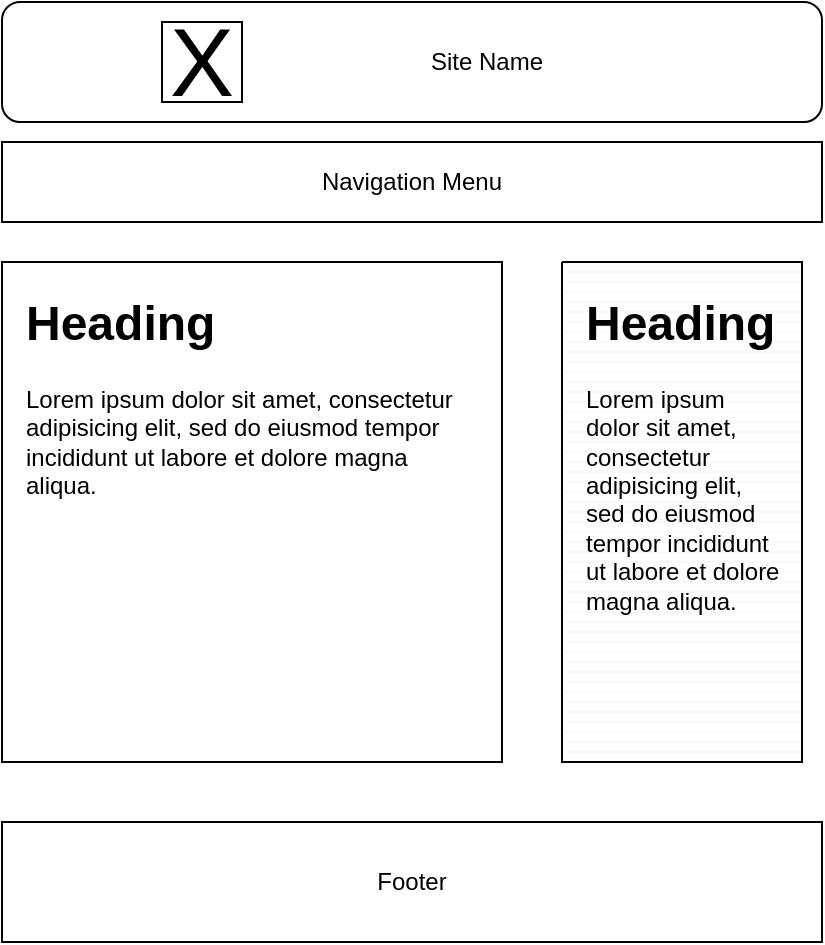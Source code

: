 <mxfile version="25.0.3">
  <diagram name="Page-1" id="Jo0BvL9cn4F53o_x2mrP">
    <mxGraphModel dx="1042" dy="565" grid="1" gridSize="10" guides="1" tooltips="1" connect="1" arrows="1" fold="1" page="1" pageScale="1" pageWidth="850" pageHeight="1100" math="0" shadow="0">
      <root>
        <mxCell id="0" />
        <mxCell id="1" parent="0" />
        <mxCell id="8eu4xcVKwgS9pIxOsbi7-1" value="" style="rounded=1;whiteSpace=wrap;html=1;" vertex="1" parent="1">
          <mxGeometry x="200" y="10" width="410" height="60" as="geometry" />
        </mxCell>
        <mxCell id="8eu4xcVKwgS9pIxOsbi7-2" value="Site Name" style="text;html=1;align=center;verticalAlign=middle;whiteSpace=wrap;rounded=0;" vertex="1" parent="1">
          <mxGeometry x="350" y="25" width="185" height="30" as="geometry" />
        </mxCell>
        <mxCell id="8eu4xcVKwgS9pIxOsbi7-3" value="&lt;font style=&quot;font-size: 48px;&quot;&gt;X&lt;/font&gt;" style="whiteSpace=wrap;html=1;aspect=fixed;" vertex="1" parent="1">
          <mxGeometry x="280" y="20" width="40" height="40" as="geometry" />
        </mxCell>
        <mxCell id="8eu4xcVKwgS9pIxOsbi7-4" value="Navigation Menu" style="rounded=0;whiteSpace=wrap;html=1;" vertex="1" parent="1">
          <mxGeometry x="200" y="80" width="410" height="40" as="geometry" />
        </mxCell>
        <mxCell id="8eu4xcVKwgS9pIxOsbi7-5" value="" style="whiteSpace=wrap;html=1;aspect=fixed;" vertex="1" parent="1">
          <mxGeometry x="200" y="140" width="250" height="250" as="geometry" />
        </mxCell>
        <mxCell id="8eu4xcVKwgS9pIxOsbi7-6" value="&lt;h1 style=&quot;margin-top: 0px;&quot;&gt;Heading&lt;/h1&gt;&lt;p&gt;Lorem ipsum dolor sit amet, consectetur adipisicing elit, sed do eiusmod tempor incididunt ut labore et dolore magna aliqua.&lt;/p&gt;" style="text;html=1;whiteSpace=wrap;overflow=hidden;rounded=0;" vertex="1" parent="1">
          <mxGeometry x="210" y="150" width="220" height="250" as="geometry" />
        </mxCell>
        <mxCell id="8eu4xcVKwgS9pIxOsbi7-8" value="" style="verticalLabelPosition=bottom;verticalAlign=top;html=1;shape=mxgraph.basic.patternFillRect;fillStyle=hor;step=5;fillStrokeWidth=0.2;fillStrokeColor=#dddddd;" vertex="1" parent="1">
          <mxGeometry x="480" y="140" width="120" height="250" as="geometry" />
        </mxCell>
        <mxCell id="8eu4xcVKwgS9pIxOsbi7-9" value="&lt;h1 style=&quot;margin-top: 0px;&quot;&gt;Heading&lt;/h1&gt;&lt;p&gt;Lorem ipsum dolor sit amet, consectetur adipisicing elit, sed do eiusmod tempor incididunt ut labore et dolore magna aliqua.&lt;/p&gt;" style="text;html=1;whiteSpace=wrap;overflow=hidden;rounded=0;" vertex="1" parent="1">
          <mxGeometry x="490" y="150" width="100" height="250" as="geometry" />
        </mxCell>
        <mxCell id="8eu4xcVKwgS9pIxOsbi7-10" value="Footer" style="rounded=0;whiteSpace=wrap;html=1;" vertex="1" parent="1">
          <mxGeometry x="200" y="420" width="410" height="60" as="geometry" />
        </mxCell>
      </root>
    </mxGraphModel>
  </diagram>
</mxfile>
